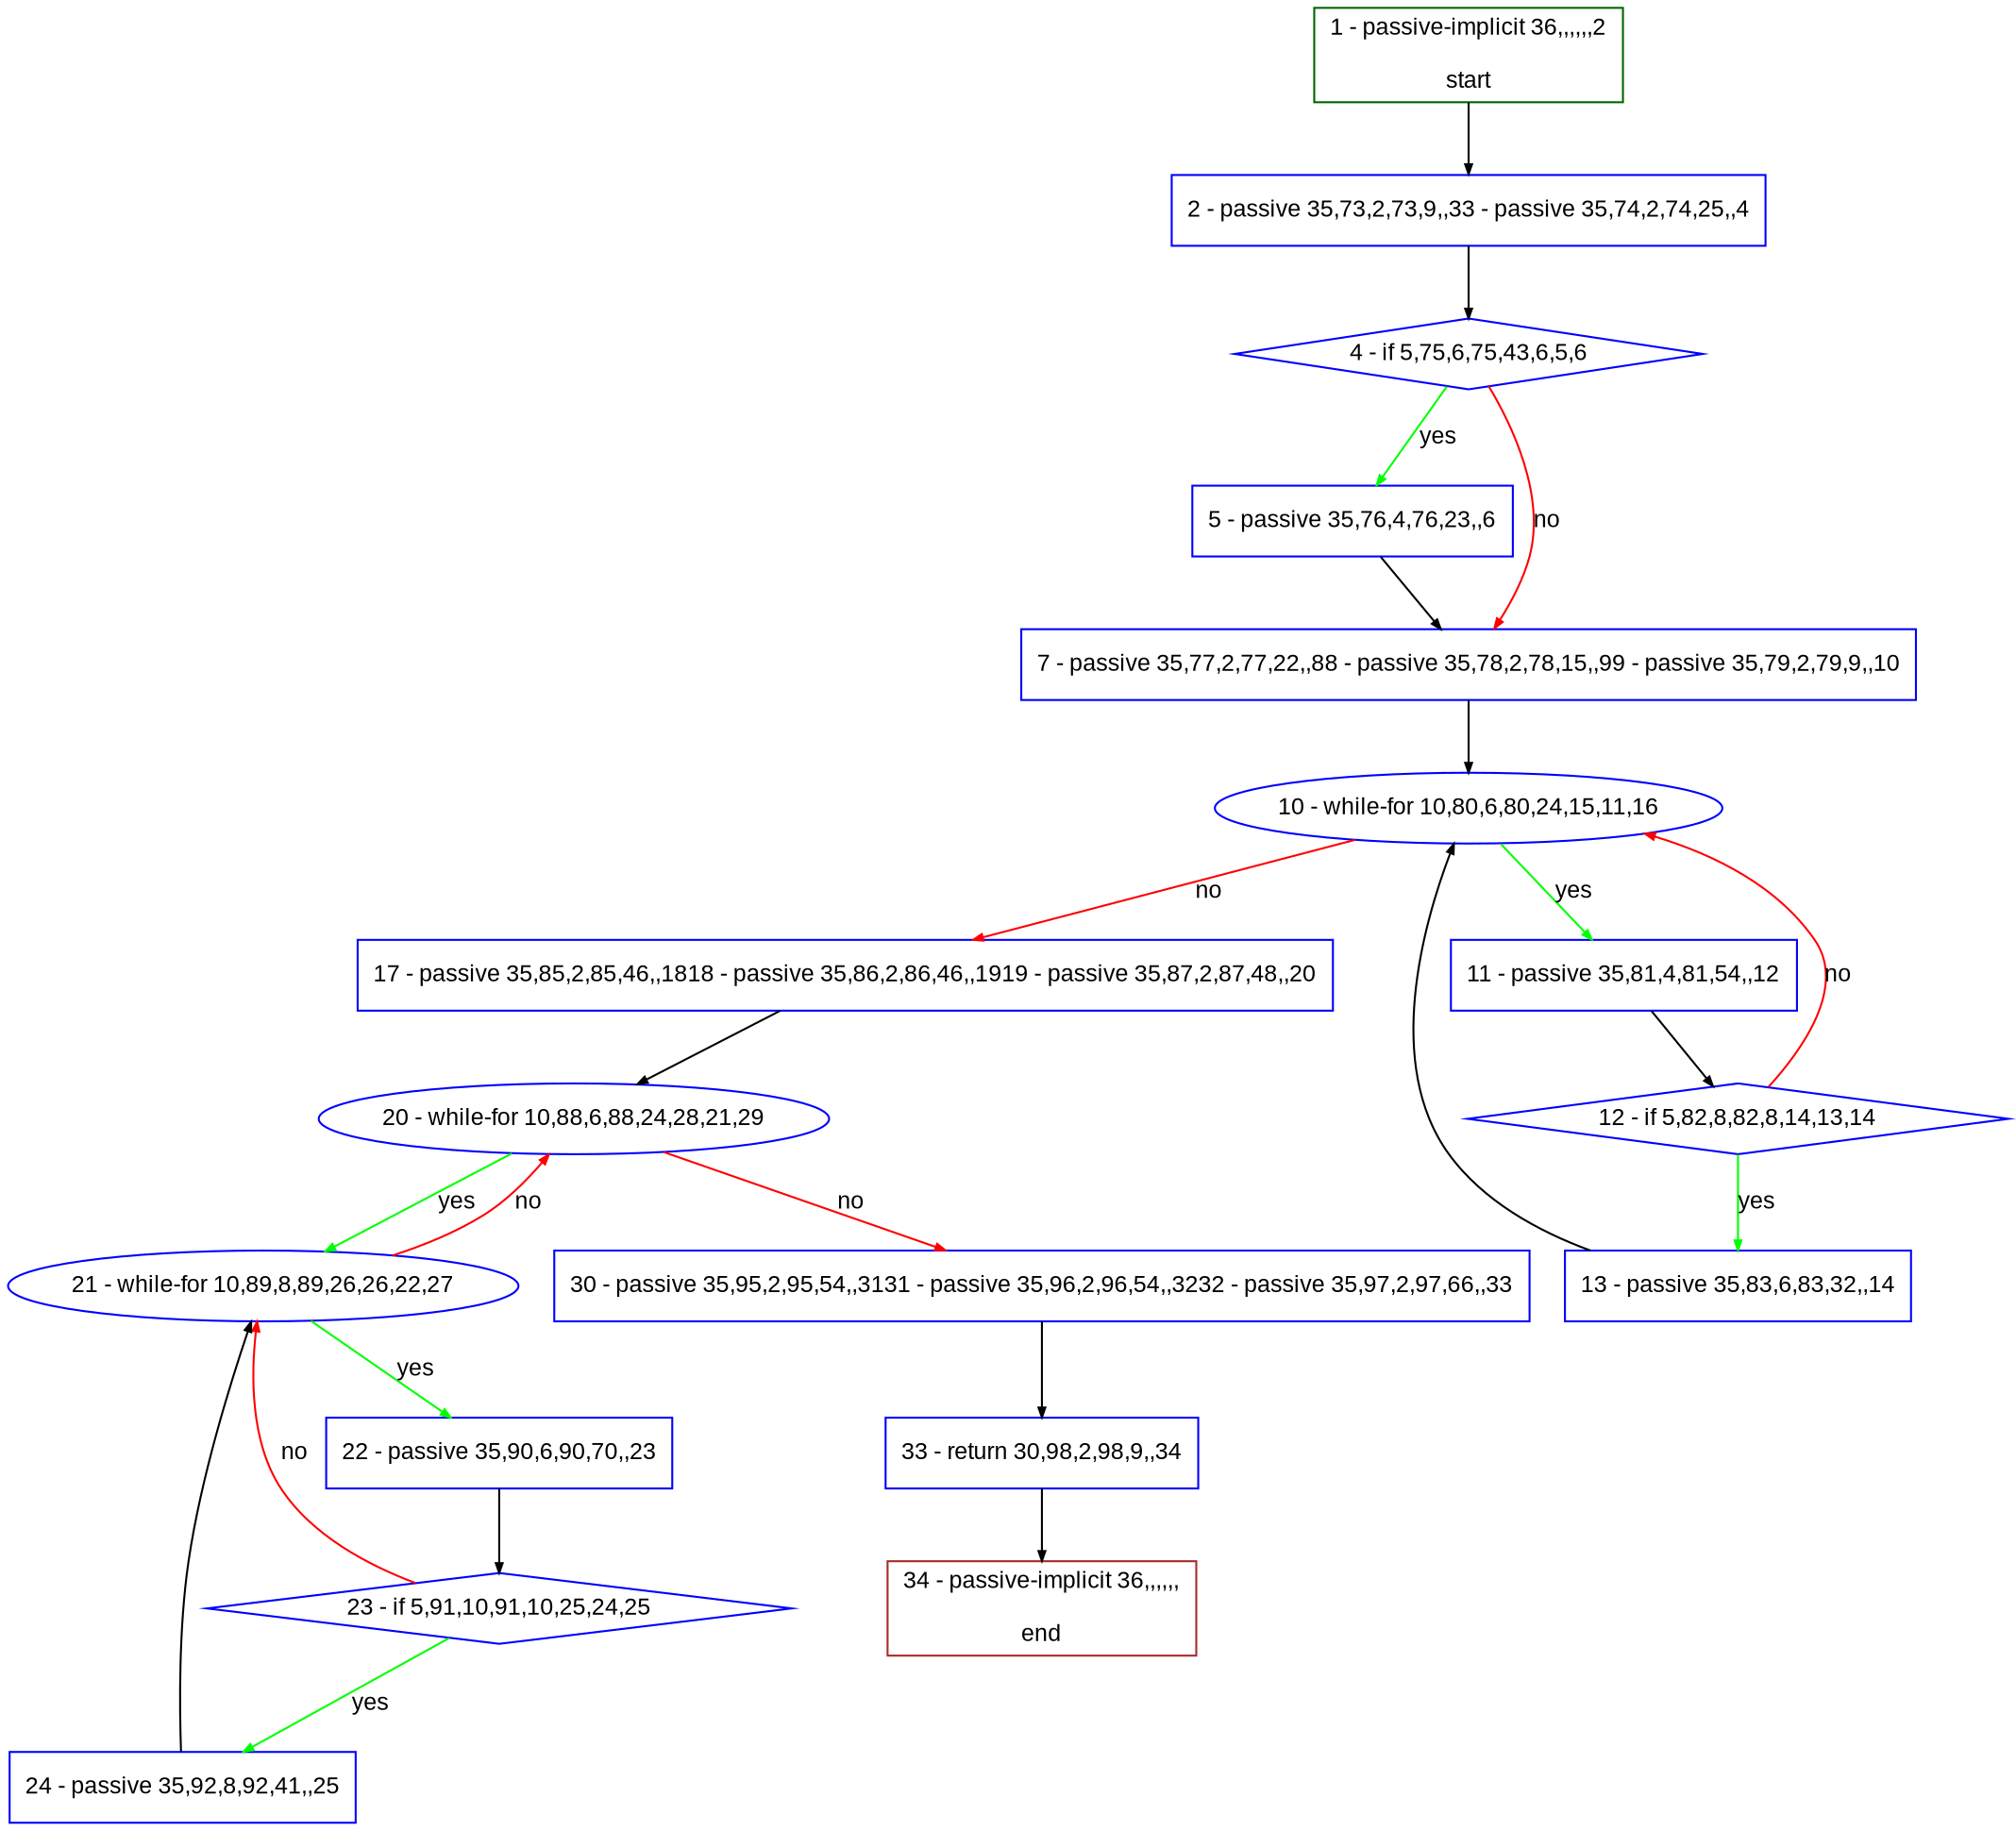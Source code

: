 digraph "" {
  graph [pack="true", label="", fontsize="12", packmode="clust", fontname="Arial", fillcolor="#FFFFCC", bgcolor="white", style="rounded,filled", compound="true"];
  node [node_initialized="no", label="", color="grey", fontsize="12", fillcolor="white", fontname="Arial", style="filled", shape="rectangle", compound="true", fixedsize="false"];
  edge [fontcolor="black", arrowhead="normal", arrowtail="none", arrowsize="0.5", ltail="", label="", color="black", fontsize="12", lhead="", fontname="Arial", dir="forward", compound="true"];
  __N1 [label="2 - passive 35,73,2,73,9,,33 - passive 35,74,2,74,25,,4", color="#0000ff", fillcolor="#ffffff", style="filled", shape="box"];
  __N2 [label="1 - passive-implicit 36,,,,,,2\n\nstart", color="#006400", fillcolor="#ffffff", style="filled", shape="box"];
  __N3 [label="4 - if 5,75,6,75,43,6,5,6", color="#0000ff", fillcolor="#ffffff", style="filled", shape="diamond"];
  __N4 [label="5 - passive 35,76,4,76,23,,6", color="#0000ff", fillcolor="#ffffff", style="filled", shape="box"];
  __N5 [label="7 - passive 35,77,2,77,22,,88 - passive 35,78,2,78,15,,99 - passive 35,79,2,79,9,,10", color="#0000ff", fillcolor="#ffffff", style="filled", shape="box"];
  __N6 [label="10 - while-for 10,80,6,80,24,15,11,16", color="#0000ff", fillcolor="#ffffff", style="filled", shape="oval"];
  __N7 [label="11 - passive 35,81,4,81,54,,12", color="#0000ff", fillcolor="#ffffff", style="filled", shape="box"];
  __N8 [label="17 - passive 35,85,2,85,46,,1818 - passive 35,86,2,86,46,,1919 - passive 35,87,2,87,48,,20", color="#0000ff", fillcolor="#ffffff", style="filled", shape="box"];
  __N9 [label="12 - if 5,82,8,82,8,14,13,14", color="#0000ff", fillcolor="#ffffff", style="filled", shape="diamond"];
  __N10 [label="13 - passive 35,83,6,83,32,,14", color="#0000ff", fillcolor="#ffffff", style="filled", shape="box"];
  __N11 [label="20 - while-for 10,88,6,88,24,28,21,29", color="#0000ff", fillcolor="#ffffff", style="filled", shape="oval"];
  __N12 [label="21 - while-for 10,89,8,89,26,26,22,27", color="#0000ff", fillcolor="#ffffff", style="filled", shape="oval"];
  __N13 [label="30 - passive 35,95,2,95,54,,3131 - passive 35,96,2,96,54,,3232 - passive 35,97,2,97,66,,33", color="#0000ff", fillcolor="#ffffff", style="filled", shape="box"];
  __N14 [label="22 - passive 35,90,6,90,70,,23", color="#0000ff", fillcolor="#ffffff", style="filled", shape="box"];
  __N15 [label="23 - if 5,91,10,91,10,25,24,25", color="#0000ff", fillcolor="#ffffff", style="filled", shape="diamond"];
  __N16 [label="24 - passive 35,92,8,92,41,,25", color="#0000ff", fillcolor="#ffffff", style="filled", shape="box"];
  __N17 [label="33 - return 30,98,2,98,9,,34", color="#0000ff", fillcolor="#ffffff", style="filled", shape="box"];
  __N18 [label="34 - passive-implicit 36,,,,,,\n\nend", color="#a52a2a", fillcolor="#ffffff", style="filled", shape="box"];
  __N2 -> __N1 [arrowhead="normal", arrowtail="none", color="#000000", label="", dir="forward"];
  __N1 -> __N3 [arrowhead="normal", arrowtail="none", color="#000000", label="", dir="forward"];
  __N3 -> __N4 [arrowhead="normal", arrowtail="none", color="#00ff00", label="yes", dir="forward"];
  __N3 -> __N5 [arrowhead="normal", arrowtail="none", color="#ff0000", label="no", dir="forward"];
  __N4 -> __N5 [arrowhead="normal", arrowtail="none", color="#000000", label="", dir="forward"];
  __N5 -> __N6 [arrowhead="normal", arrowtail="none", color="#000000", label="", dir="forward"];
  __N6 -> __N7 [arrowhead="normal", arrowtail="none", color="#00ff00", label="yes", dir="forward"];
  __N6 -> __N8 [arrowhead="normal", arrowtail="none", color="#ff0000", label="no", dir="forward"];
  __N7 -> __N9 [arrowhead="normal", arrowtail="none", color="#000000", label="", dir="forward"];
  __N9 -> __N6 [arrowhead="normal", arrowtail="none", color="#ff0000", label="no", dir="forward"];
  __N9 -> __N10 [arrowhead="normal", arrowtail="none", color="#00ff00", label="yes", dir="forward"];
  __N10 -> __N6 [arrowhead="normal", arrowtail="none", color="#000000", label="", dir="forward"];
  __N8 -> __N11 [arrowhead="normal", arrowtail="none", color="#000000", label="", dir="forward"];
  __N11 -> __N12 [arrowhead="normal", arrowtail="none", color="#00ff00", label="yes", dir="forward"];
  __N12 -> __N11 [arrowhead="normal", arrowtail="none", color="#ff0000", label="no", dir="forward"];
  __N11 -> __N13 [arrowhead="normal", arrowtail="none", color="#ff0000", label="no", dir="forward"];
  __N12 -> __N14 [arrowhead="normal", arrowtail="none", color="#00ff00", label="yes", dir="forward"];
  __N14 -> __N15 [arrowhead="normal", arrowtail="none", color="#000000", label="", dir="forward"];
  __N15 -> __N12 [arrowhead="normal", arrowtail="none", color="#ff0000", label="no", dir="forward"];
  __N15 -> __N16 [arrowhead="normal", arrowtail="none", color="#00ff00", label="yes", dir="forward"];
  __N16 -> __N12 [arrowhead="normal", arrowtail="none", color="#000000", label="", dir="forward"];
  __N13 -> __N17 [arrowhead="normal", arrowtail="none", color="#000000", label="", dir="forward"];
  __N17 -> __N18 [arrowhead="normal", arrowtail="none", color="#000000", label="", dir="forward"];
}
